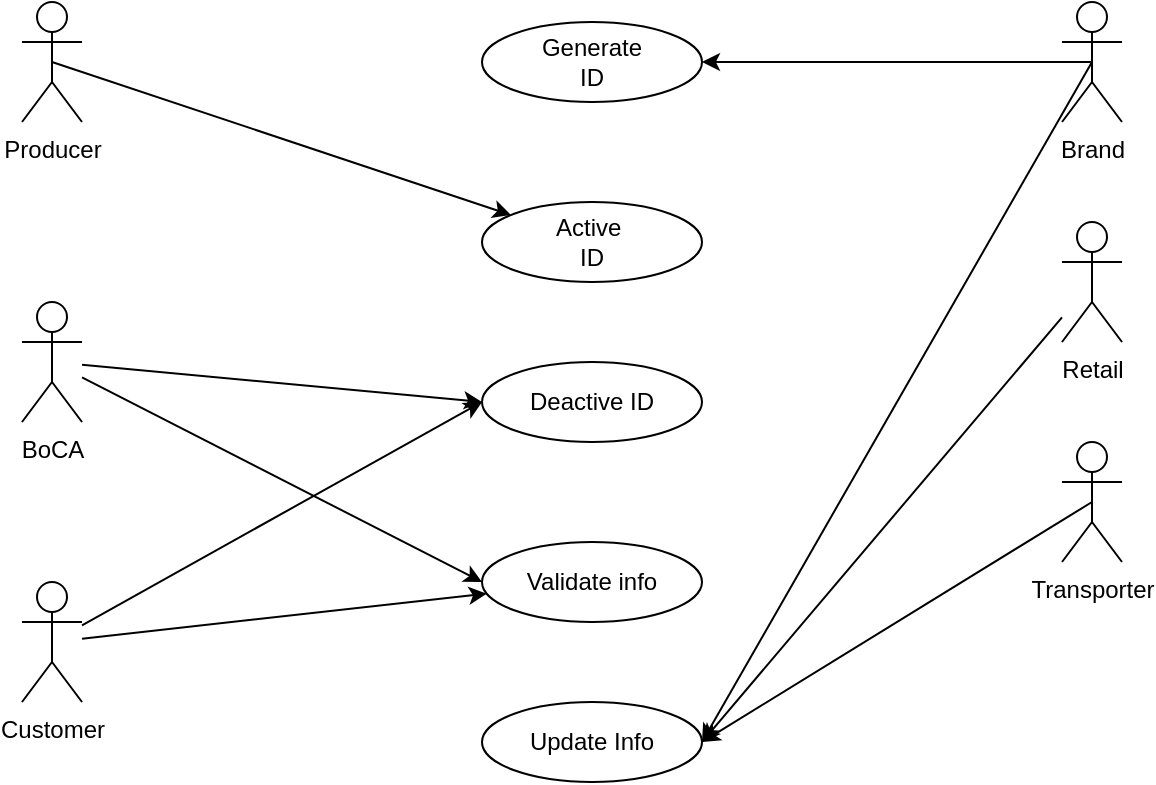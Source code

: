 <mxfile version="12.6.5" type="github" pages="3">
  <diagram id="nksvuGeWxwrTVunCKfY6" name="useCase">
    <mxGraphModel dx="932" dy="487" grid="1" gridSize="10" guides="1" tooltips="1" connect="1" arrows="1" fold="1" page="1" pageScale="1" pageWidth="1169" pageHeight="827" math="0" shadow="0">
      <root>
        <mxCell id="0"/>
        <mxCell id="1" parent="0"/>
        <mxCell id="CqgRX8FtGQiThjEqMBvc-17" style="edgeStyle=none;rounded=0;orthogonalLoop=1;jettySize=auto;html=1;" parent="1" source="vSNpblKckmbxAvy8a_Fv-1" target="CqgRX8FtGQiThjEqMBvc-16" edge="1">
          <mxGeometry relative="1" as="geometry"/>
        </mxCell>
        <mxCell id="CqgRX8FtGQiThjEqMBvc-21" style="edgeStyle=none;rounded=0;orthogonalLoop=1;jettySize=auto;html=1;entryX=0;entryY=0.5;entryDx=0;entryDy=0;" parent="1" source="vSNpblKckmbxAvy8a_Fv-1" target="CqgRX8FtGQiThjEqMBvc-19" edge="1">
          <mxGeometry relative="1" as="geometry"/>
        </mxCell>
        <mxCell id="vSNpblKckmbxAvy8a_Fv-1" value="Customer" style="shape=umlActor;html=1;verticalLabelPosition=bottom;verticalAlign=top;align=center;" parent="1" vertex="1">
          <mxGeometry x="180" y="410" width="30" height="60" as="geometry"/>
        </mxCell>
        <mxCell id="vSNpblKckmbxAvy8a_Fv-3" value="Generate &lt;br&gt;ID" style="ellipse;whiteSpace=wrap;html=1;" parent="1" vertex="1">
          <mxGeometry x="410" y="130" width="110" height="40" as="geometry"/>
        </mxCell>
        <mxCell id="CqgRX8FtGQiThjEqMBvc-22" style="edgeStyle=none;rounded=0;orthogonalLoop=1;jettySize=auto;html=1;entryX=0;entryY=0.5;entryDx=0;entryDy=0;" parent="1" source="uFN37FTo8-szNVi0gwyl-5" target="CqgRX8FtGQiThjEqMBvc-16" edge="1">
          <mxGeometry relative="1" as="geometry"/>
        </mxCell>
        <mxCell id="CqgRX8FtGQiThjEqMBvc-23" style="edgeStyle=none;rounded=0;orthogonalLoop=1;jettySize=auto;html=1;entryX=0;entryY=0.5;entryDx=0;entryDy=0;" parent="1" source="uFN37FTo8-szNVi0gwyl-5" target="CqgRX8FtGQiThjEqMBvc-19" edge="1">
          <mxGeometry relative="1" as="geometry"/>
        </mxCell>
        <mxCell id="uFN37FTo8-szNVi0gwyl-5" value="BoCA&lt;br&gt;" style="shape=umlActor;html=1;verticalLabelPosition=bottom;verticalAlign=top;align=center;" parent="1" vertex="1">
          <mxGeometry x="180" y="270" width="30" height="60" as="geometry"/>
        </mxCell>
        <mxCell id="CqgRX8FtGQiThjEqMBvc-10" style="edgeStyle=orthogonalEdgeStyle;rounded=0;orthogonalLoop=1;jettySize=auto;html=1;exitX=0.5;exitY=0.5;exitDx=0;exitDy=0;exitPerimeter=0;" parent="1" source="uFN37FTo8-szNVi0gwyl-6" target="vSNpblKckmbxAvy8a_Fv-3" edge="1">
          <mxGeometry relative="1" as="geometry"/>
        </mxCell>
        <mxCell id="CqgRX8FtGQiThjEqMBvc-15" style="rounded=0;orthogonalLoop=1;jettySize=auto;html=1;exitX=0.5;exitY=0.5;exitDx=0;exitDy=0;exitPerimeter=0;entryX=1;entryY=0.5;entryDx=0;entryDy=0;" parent="1" source="uFN37FTo8-szNVi0gwyl-6" target="CqgRX8FtGQiThjEqMBvc-13" edge="1">
          <mxGeometry relative="1" as="geometry"/>
        </mxCell>
        <mxCell id="uFN37FTo8-szNVi0gwyl-6" value="Brand" style="shape=umlActor;html=1;verticalLabelPosition=bottom;verticalAlign=top;align=center;" parent="1" vertex="1">
          <mxGeometry x="700" y="120" width="30" height="60" as="geometry"/>
        </mxCell>
        <mxCell id="CqgRX8FtGQiThjEqMBvc-14" style="rounded=0;orthogonalLoop=1;jettySize=auto;html=1;exitX=0.5;exitY=0.5;exitDx=0;exitDy=0;exitPerimeter=0;entryX=1;entryY=0.5;entryDx=0;entryDy=0;" parent="1" source="uFN37FTo8-szNVi0gwyl-7" target="CqgRX8FtGQiThjEqMBvc-13" edge="1">
          <mxGeometry relative="1" as="geometry"/>
        </mxCell>
        <mxCell id="uFN37FTo8-szNVi0gwyl-7" value="Transporter" style="shape=umlActor;html=1;verticalLabelPosition=bottom;verticalAlign=top;align=center;" parent="1" vertex="1">
          <mxGeometry x="700" y="340" width="30" height="60" as="geometry"/>
        </mxCell>
        <mxCell id="CqgRX8FtGQiThjEqMBvc-12" style="rounded=0;orthogonalLoop=1;jettySize=auto;html=1;exitX=0.5;exitY=0.5;exitDx=0;exitDy=0;exitPerimeter=0;" parent="1" source="CqgRX8FtGQiThjEqMBvc-2" target="CqgRX8FtGQiThjEqMBvc-11" edge="1">
          <mxGeometry relative="1" as="geometry"/>
        </mxCell>
        <mxCell id="CqgRX8FtGQiThjEqMBvc-2" value="Producer" style="shape=umlActor;html=1;verticalLabelPosition=bottom;verticalAlign=top;align=center;" parent="1" vertex="1">
          <mxGeometry x="180" y="120" width="30" height="60" as="geometry"/>
        </mxCell>
        <mxCell id="CqgRX8FtGQiThjEqMBvc-11" value="Active&amp;nbsp;&lt;br&gt;ID" style="ellipse;whiteSpace=wrap;html=1;" parent="1" vertex="1">
          <mxGeometry x="410" y="220" width="110" height="40" as="geometry"/>
        </mxCell>
        <mxCell id="CqgRX8FtGQiThjEqMBvc-13" value="Update Info" style="ellipse;whiteSpace=wrap;html=1;" parent="1" vertex="1">
          <mxGeometry x="410" y="470" width="110" height="40" as="geometry"/>
        </mxCell>
        <mxCell id="CqgRX8FtGQiThjEqMBvc-16" value="Validate info" style="ellipse;whiteSpace=wrap;html=1;" parent="1" vertex="1">
          <mxGeometry x="410" y="390" width="110" height="40" as="geometry"/>
        </mxCell>
        <mxCell id="CqgRX8FtGQiThjEqMBvc-19" value="Deactive ID" style="ellipse;whiteSpace=wrap;html=1;" parent="1" vertex="1">
          <mxGeometry x="410" y="300" width="110" height="40" as="geometry"/>
        </mxCell>
        <mxCell id="qUduduxhzJnPnH2KdTUB-3" style="edgeStyle=none;rounded=0;orthogonalLoop=1;jettySize=auto;html=1;entryX=1;entryY=0.5;entryDx=0;entryDy=0;" parent="1" source="qUduduxhzJnPnH2KdTUB-2" target="CqgRX8FtGQiThjEqMBvc-13" edge="1">
          <mxGeometry relative="1" as="geometry"/>
        </mxCell>
        <mxCell id="qUduduxhzJnPnH2KdTUB-2" value="Retail" style="shape=umlActor;html=1;verticalLabelPosition=bottom;verticalAlign=top;align=center;" parent="1" vertex="1">
          <mxGeometry x="700" y="230" width="30" height="60" as="geometry"/>
        </mxCell>
      </root>
    </mxGraphModel>
  </diagram>
  <diagram id="bHbo3EqNhxjC3z59tRR1" name="Flow">
    <mxGraphModel dx="1331" dy="696" grid="1" gridSize="10" guides="1" tooltips="1" connect="1" arrows="1" fold="1" page="1" pageScale="1" pageWidth="1169" pageHeight="827" math="0" shadow="0">
      <root>
        <mxCell id="XoArLasG3t8UCexi_esO-0"/>
        <mxCell id="XoArLasG3t8UCexi_esO-1" parent="XoArLasG3t8UCexi_esO-0"/>
        <mxCell id="F9qyHLBw6WuoYQ3u9pmd-2" style="edgeStyle=none;rounded=0;orthogonalLoop=1;jettySize=auto;html=1;exitX=0.5;exitY=1;exitDx=0;exitDy=0;exitPerimeter=0;" parent="XoArLasG3t8UCexi_esO-1" source="F9qyHLBw6WuoYQ3u9pmd-0" target="F9qyHLBw6WuoYQ3u9pmd-1" edge="1">
          <mxGeometry relative="1" as="geometry"/>
        </mxCell>
        <mxCell id="F9qyHLBw6WuoYQ3u9pmd-0" value="" style="html=1;shape=mxgraph.sysml.actFinal;strokeWidth=2;verticalLabelPosition=bottom;verticalAlignment=top;" parent="XoArLasG3t8UCexi_esO-1" vertex="1">
          <mxGeometry x="215" y="80" width="10" height="10" as="geometry"/>
        </mxCell>
        <mxCell id="F9qyHLBw6WuoYQ3u9pmd-8" style="edgeStyle=none;rounded=0;orthogonalLoop=1;jettySize=auto;html=1;exitX=1;exitY=0.5;exitDx=0;exitDy=0;entryX=0;entryY=0.5;entryDx=0;entryDy=0;" parent="XoArLasG3t8UCexi_esO-1" source="F9qyHLBw6WuoYQ3u9pmd-1" target="F9qyHLBw6WuoYQ3u9pmd-7" edge="1">
          <mxGeometry relative="1" as="geometry"/>
        </mxCell>
        <mxCell id="F9qyHLBw6WuoYQ3u9pmd-1" value="Generate ID" style="shape=rect;html=1;rounded=1;whiteSpace=wrap;align=center;" parent="XoArLasG3t8UCexi_esO-1" vertex="1">
          <mxGeometry x="190" y="120" width="60" height="30" as="geometry"/>
        </mxCell>
        <mxCell id="F9qyHLBw6WuoYQ3u9pmd-5" value="Brand" style="text;html=1;align=center;verticalAlign=middle;resizable=0;points=[];autosize=1;" parent="XoArLasG3t8UCexi_esO-1" vertex="1">
          <mxGeometry x="195" y="10" width="50" height="20" as="geometry"/>
        </mxCell>
        <mxCell id="F9qyHLBw6WuoYQ3u9pmd-6" value="Producer" style="text;html=1;align=center;verticalAlign=middle;resizable=0;points=[];autosize=1;" parent="XoArLasG3t8UCexi_esO-1" vertex="1">
          <mxGeometry x="380" y="10" width="60" height="20" as="geometry"/>
        </mxCell>
        <mxCell id="F9qyHLBw6WuoYQ3u9pmd-16" style="edgeStyle=none;rounded=0;orthogonalLoop=1;jettySize=auto;html=1;exitX=1;exitY=0.5;exitDx=0;exitDy=0;entryX=0;entryY=0.5;entryDx=0;entryDy=0;" parent="XoArLasG3t8UCexi_esO-1" source="F9qyHLBw6WuoYQ3u9pmd-7" target="F9qyHLBw6WuoYQ3u9pmd-15" edge="1">
          <mxGeometry relative="1" as="geometry"/>
        </mxCell>
        <mxCell id="F9qyHLBw6WuoYQ3u9pmd-7" value="Active ID" style="shape=rect;html=1;rounded=1;whiteSpace=wrap;align=center;" parent="XoArLasG3t8UCexi_esO-1" vertex="1">
          <mxGeometry x="380" y="120" width="60" height="30" as="geometry"/>
        </mxCell>
        <mxCell id="F9qyHLBw6WuoYQ3u9pmd-11" value="" style="endArrow=none;html=1;" parent="XoArLasG3t8UCexi_esO-1" edge="1">
          <mxGeometry width="50" height="50" relative="1" as="geometry">
            <mxPoint x="800" y="315.854" as="sourcePoint"/>
            <mxPoint x="800.0" y="10" as="targetPoint"/>
          </mxGeometry>
        </mxCell>
        <mxCell id="F9qyHLBw6WuoYQ3u9pmd-13" value="" style="endArrow=none;html=1;" parent="XoArLasG3t8UCexi_esO-1" edge="1">
          <mxGeometry width="50" height="50" relative="1" as="geometry">
            <mxPoint x="170" y="40" as="sourcePoint"/>
            <mxPoint x="960" y="40" as="targetPoint"/>
          </mxGeometry>
        </mxCell>
        <mxCell id="F9qyHLBw6WuoYQ3u9pmd-14" value="Transporter" style="text;html=1;align=center;verticalAlign=middle;resizable=0;points=[];autosize=1;" parent="XoArLasG3t8UCexi_esO-1" vertex="1">
          <mxGeometry x="520" y="10" width="80" height="20" as="geometry"/>
        </mxCell>
        <mxCell id="KVcyIooqnfLDOHt19eM6-3" style="edgeStyle=none;rounded=0;orthogonalLoop=1;jettySize=auto;html=1;exitX=1;exitY=0.5;exitDx=0;exitDy=0;" parent="XoArLasG3t8UCexi_esO-1" source="F9qyHLBw6WuoYQ3u9pmd-15" target="KVcyIooqnfLDOHt19eM6-2" edge="1">
          <mxGeometry relative="1" as="geometry"/>
        </mxCell>
        <mxCell id="F9qyHLBw6WuoYQ3u9pmd-15" value="Update Info" style="shape=rect;html=1;rounded=1;whiteSpace=wrap;align=center;" parent="XoArLasG3t8UCexi_esO-1" vertex="1">
          <mxGeometry x="530" y="120" width="60" height="30" as="geometry"/>
        </mxCell>
        <mxCell id="KVcyIooqnfLDOHt19eM6-0" value="Retail" style="text;html=1;align=center;verticalAlign=middle;resizable=0;points=[];autosize=1;" parent="XoArLasG3t8UCexi_esO-1" vertex="1">
          <mxGeometry x="690" y="10" width="50" height="20" as="geometry"/>
        </mxCell>
        <mxCell id="KVcyIooqnfLDOHt19eM6-8" style="edgeStyle=none;rounded=0;orthogonalLoop=1;jettySize=auto;html=1;entryX=0;entryY=0.5;entryDx=0;entryDy=0;" parent="XoArLasG3t8UCexi_esO-1" target="KVcyIooqnfLDOHt19eM6-6" edge="1">
          <mxGeometry relative="1" as="geometry">
            <mxPoint x="750" y="135" as="sourcePoint"/>
          </mxGeometry>
        </mxCell>
        <mxCell id="KVcyIooqnfLDOHt19eM6-2" value="Update Info" style="shape=rect;html=1;rounded=1;whiteSpace=wrap;align=center;" parent="XoArLasG3t8UCexi_esO-1" vertex="1">
          <mxGeometry x="685" y="120" width="60" height="30" as="geometry"/>
        </mxCell>
        <mxCell id="KVcyIooqnfLDOHt19eM6-4" value="Customer" style="text;html=1;align=center;verticalAlign=middle;resizable=0;points=[];autosize=1;" parent="XoArLasG3t8UCexi_esO-1" vertex="1">
          <mxGeometry x="845" y="10" width="70" height="20" as="geometry"/>
        </mxCell>
        <mxCell id="KVcyIooqnfLDOHt19eM6-13" style="edgeStyle=none;rounded=0;orthogonalLoop=1;jettySize=auto;html=1;exitX=0.5;exitY=1;exitDx=0;exitDy=0;entryX=0.5;entryY=0;entryDx=0;entryDy=0;" parent="XoArLasG3t8UCexi_esO-1" source="KVcyIooqnfLDOHt19eM6-6" edge="1">
          <mxGeometry relative="1" as="geometry">
            <mxPoint x="880" y="190" as="targetPoint"/>
          </mxGeometry>
        </mxCell>
        <mxCell id="KVcyIooqnfLDOHt19eM6-6" value="Validate Info" style="shape=rect;html=1;rounded=1;whiteSpace=wrap;align=center;" parent="XoArLasG3t8UCexi_esO-1" vertex="1">
          <mxGeometry x="850" y="120" width="60" height="30" as="geometry"/>
        </mxCell>
        <mxCell id="KVcyIooqnfLDOHt19eM6-18" style="edgeStyle=none;rounded=0;orthogonalLoop=1;jettySize=auto;html=1;exitX=0.5;exitY=1;exitDx=0;exitDy=0;entryX=0.5;entryY=0;entryDx=0;entryDy=0;" parent="XoArLasG3t8UCexi_esO-1" source="KVcyIooqnfLDOHt19eM6-14" target="KVcyIooqnfLDOHt19eM6-15" edge="1">
          <mxGeometry relative="1" as="geometry"/>
        </mxCell>
        <mxCell id="KVcyIooqnfLDOHt19eM6-14" value="Buy" style="shape=rect;html=1;rounded=1;whiteSpace=wrap;align=center;" parent="XoArLasG3t8UCexi_esO-1" vertex="1">
          <mxGeometry x="850" y="180" width="60" height="30" as="geometry"/>
        </mxCell>
        <mxCell id="KVcyIooqnfLDOHt19eM6-15" value="Deactive ID" style="shape=rect;html=1;rounded=1;whiteSpace=wrap;align=center;" parent="XoArLasG3t8UCexi_esO-1" vertex="1">
          <mxGeometry x="850" y="240" width="60" height="30" as="geometry"/>
        </mxCell>
        <mxCell id="KVcyIooqnfLDOHt19eM6-20" value="" style="endArrow=none;html=1;" parent="XoArLasG3t8UCexi_esO-1" edge="1">
          <mxGeometry width="50" height="50" relative="1" as="geometry">
            <mxPoint x="640" y="315.854" as="sourcePoint"/>
            <mxPoint x="640" y="10.0" as="targetPoint"/>
          </mxGeometry>
        </mxCell>
        <mxCell id="KVcyIooqnfLDOHt19eM6-22" value="" style="endArrow=none;html=1;" parent="XoArLasG3t8UCexi_esO-1" edge="1">
          <mxGeometry width="50" height="50" relative="1" as="geometry">
            <mxPoint x="480" y="315.854" as="sourcePoint"/>
            <mxPoint x="480" y="10.0" as="targetPoint"/>
          </mxGeometry>
        </mxCell>
        <mxCell id="KVcyIooqnfLDOHt19eM6-23" value="" style="endArrow=none;html=1;" parent="XoArLasG3t8UCexi_esO-1" edge="1">
          <mxGeometry width="50" height="50" relative="1" as="geometry">
            <mxPoint x="310" y="315.854" as="sourcePoint"/>
            <mxPoint x="310" y="10.0" as="targetPoint"/>
          </mxGeometry>
        </mxCell>
      </root>
    </mxGraphModel>
  </diagram>
  <diagram id="V9nVQxa28z32MNqiunTw" name="Data flow">
        <mxGraphModel dx="3033" dy="974" grid="1" gridSize="10" guides="1" tooltips="1" connect="1" arrows="1" fold="1" page="1" pageScale="1" pageWidth="1169" pageHeight="827" math="0" shadow="0">
            <root>
                <mxCell id="vF4jnY9H0wYPeIXsgqIk-0"/>
                <mxCell id="vF4jnY9H0wYPeIXsgqIk-1" parent="vF4jnY9H0wYPeIXsgqIk-0"/>
                <mxCell id="7I3kt75cxMb0EZfk8cyF-0" value="" style="shape=partialRectangle;right=0;left=0;strokeColor=#dddddd;fillColor=#ffffff;whiteSpace=wrap;" vertex="1" parent="vF4jnY9H0wYPeIXsgqIk-1">
                    <mxGeometry x="-240" y="40" width="380" height="140" as="geometry"/>
                  </mxCell>
                <mxCell id="7I3kt75cxMb0EZfk8cyF-1" value="" style="html=1;shadow=0;dashed=0;shape=mxgraph.bootstrap.horLines;strokeColor=inherit;fillColor=#000000;fillOpacity=3;resizeWidth=1;" vertex="1" parent="7I3kt75cxMb0EZfk8cyF-0">
                    <mxGeometry width="380.0" height="40" relative="1" as="geometry"/>
                  </mxCell>
                <mxCell id="7I3kt75cxMb0EZfk8cyF-2" value="Key" style="html=1;shadow=0;dashed=0;shape=mxgraph.bootstrap.rect;strokeColor=none;fillColor=none;fontSize=14;fontStyle=1;align=left;whiteSpace=wrap;resizeHeight=1;" vertex="1" parent="7I3kt75cxMb0EZfk8cyF-1">
                    <mxGeometry width="150" height="40" relative="1" as="geometry">
                        <mxPoint x="10" as="offset"/>
                      </mxGeometry>
                  </mxCell>
                <mxCell id="7I3kt75cxMb0EZfk8cyF-3" value="Value" style="html=1;shadow=0;dashed=0;shape=mxgraph.bootstrap.rect;strokeColor=none;fillColor=none;fontSize=14;fontStyle=1;align=left;whiteSpace=wrap;resizeHeight=1;" vertex="1" parent="7I3kt75cxMb0EZfk8cyF-1">
                    <mxGeometry width="150" height="40" relative="1" as="geometry">
                        <mxPoint x="200" as="offset"/>
                      </mxGeometry>
                  </mxCell>
                <mxCell id="7I3kt75cxMb0EZfk8cyF-4" value="" style="strokeColor=inherit;fillColor=inherit;gradientColor=inherit;html=1;shadow=0;dashed=0;shape=mxgraph.bootstrap.horLines;resizeWidth=1;" vertex="1" parent="7I3kt75cxMb0EZfk8cyF-0">
                    <mxGeometry width="380.0" height="50" relative="1" as="geometry">
                        <mxPoint y="40" as="offset"/>
                      </mxGeometry>
                  </mxCell>
                <mxCell id="7I3kt75cxMb0EZfk8cyF-5" value="ID" style="html=1;shadow=0;dashed=0;shape=mxgraph.bootstrap.rect;strokeColor=none;fillColor=none;fontSize=14;align=left;whiteSpace=wrap;resizeHeight=1;" vertex="1" parent="7I3kt75cxMb0EZfk8cyF-4">
                    <mxGeometry width="150" height="50" relative="1" as="geometry">
                        <mxPoint x="10" as="offset"/>
                      </mxGeometry>
                  </mxCell>
                <mxCell id="7I3kt75cxMb0EZfk8cyF-6" value="83af5bf8-16a9-4630-b217-de11ec2a3523" style="html=1;shadow=0;dashed=0;shape=mxgraph.bootstrap.rect;strokeColor=none;fillColor=none;fontSize=14;align=left;whiteSpace=wrap;resizeHeight=1;" vertex="1" parent="7I3kt75cxMb0EZfk8cyF-4">
                    <mxGeometry width="150" height="50" relative="1" as="geometry">
                        <mxPoint x="230" as="offset"/>
                      </mxGeometry>
                  </mxCell>
                <mxCell id="7I3kt75cxMb0EZfk8cyF-7" value="" style="strokeColor=inherit;fillColor=inherit;gradientColor=inherit;html=1;shadow=0;dashed=0;shape=mxgraph.bootstrap.horLines;resizeWidth=1;" vertex="1" parent="7I3kt75cxMb0EZfk8cyF-0">
                    <mxGeometry width="380.0" height="50" relative="1" as="geometry">
                        <mxPoint y="90" as="offset"/>
                      </mxGeometry>
                  </mxCell>
                <mxCell id="7I3kt75cxMb0EZfk8cyF-8" value="status" style="html=1;shadow=0;dashed=0;shape=mxgraph.bootstrap.rect;strokeColor=none;fillColor=none;fontSize=14;align=left;whiteSpace=wrap;resizeHeight=1;" vertex="1" parent="7I3kt75cxMb0EZfk8cyF-7">
                    <mxGeometry width="150" height="50" relative="1" as="geometry">
                        <mxPoint x="10" as="offset"/>
                      </mxGeometry>
                  </mxCell>
                <mxCell id="7I3kt75cxMb0EZfk8cyF-9" value="disable" style="html=1;shadow=0;dashed=0;shape=mxgraph.bootstrap.rect;strokeColor=none;fillColor=none;fontSize=14;align=left;whiteSpace=wrap;resizeHeight=1;" vertex="1" parent="7I3kt75cxMb0EZfk8cyF-7">
                    <mxGeometry width="150" height="50" relative="1" as="geometry">
                        <mxPoint x="230" as="offset"/>
                      </mxGeometry>
                  </mxCell>
                <mxCell id="2gKd5AyLNZ4BPTR488uZ-0" style="edgeStyle=none;rounded=0;orthogonalLoop=1;jettySize=auto;html=1;exitX=0.5;exitY=1;exitDx=0;exitDy=0;exitPerimeter=0;" edge="1" parent="vF4jnY9H0wYPeIXsgqIk-1" source="2gKd5AyLNZ4BPTR488uZ-1" target="2gKd5AyLNZ4BPTR488uZ-3">
                    <mxGeometry relative="1" as="geometry"/>
                  </mxCell>
                <mxCell id="2gKd5AyLNZ4BPTR488uZ-1" value="" style="html=1;shape=mxgraph.sysml.actFinal;strokeWidth=2;verticalLabelPosition=bottom;verticalAlignment=top;" vertex="1" parent="vF4jnY9H0wYPeIXsgqIk-1">
                    <mxGeometry x="215" y="80" width="10" height="10" as="geometry"/>
                  </mxCell>
                <mxCell id="2gKd5AyLNZ4BPTR488uZ-2" style="edgeStyle=none;rounded=0;orthogonalLoop=1;jettySize=auto;html=1;exitX=0.5;exitY=1;exitDx=0;exitDy=0;entryX=0.5;entryY=0;entryDx=0;entryDy=0;" edge="1" parent="vF4jnY9H0wYPeIXsgqIk-1" source="2gKd5AyLNZ4BPTR488uZ-3" target="2gKd5AyLNZ4BPTR488uZ-7">
                    <mxGeometry relative="1" as="geometry"/>
                  </mxCell>
                <mxCell id="2gKd5AyLNZ4BPTR488uZ-3" value="Generate ID" style="shape=rect;html=1;rounded=1;whiteSpace=wrap;align=center;" vertex="1" parent="vF4jnY9H0wYPeIXsgqIk-1">
                    <mxGeometry x="190" y="120" width="60" height="30" as="geometry"/>
                  </mxCell>
                <mxCell id="2gKd5AyLNZ4BPTR488uZ-6" style="edgeStyle=none;rounded=0;orthogonalLoop=1;jettySize=auto;html=1;exitX=0.5;exitY=1;exitDx=0;exitDy=0;entryX=0.5;entryY=0;entryDx=0;entryDy=0;" edge="1" parent="vF4jnY9H0wYPeIXsgqIk-1" source="2gKd5AyLNZ4BPTR488uZ-7" target="2gKd5AyLNZ4BPTR488uZ-12">
                    <mxGeometry relative="1" as="geometry"/>
                  </mxCell>
                <mxCell id="2gKd5AyLNZ4BPTR488uZ-7" value="Active ID" style="shape=rect;html=1;rounded=1;whiteSpace=wrap;align=center;" vertex="1" parent="vF4jnY9H0wYPeIXsgqIk-1">
                    <mxGeometry x="190" y="370" width="60" height="30" as="geometry"/>
                  </mxCell>
                <mxCell id="2gKd5AyLNZ4BPTR488uZ-145" style="edgeStyle=none;rounded=0;orthogonalLoop=1;jettySize=auto;html=1;" edge="1" parent="vF4jnY9H0wYPeIXsgqIk-1" source="2gKd5AyLNZ4BPTR488uZ-12" target="2gKd5AyLNZ4BPTR488uZ-20">
                    <mxGeometry relative="1" as="geometry"/>
                  </mxCell>
                <mxCell id="2gKd5AyLNZ4BPTR488uZ-12" value="Update Info" style="shape=rect;html=1;rounded=1;whiteSpace=wrap;align=center;" vertex="1" parent="vF4jnY9H0wYPeIXsgqIk-1">
                    <mxGeometry x="190" y="840" width="60" height="30" as="geometry"/>
                  </mxCell>
                <mxCell id="2gKd5AyLNZ4BPTR488uZ-20" value="Buy" style="shape=rect;html=1;rounded=1;whiteSpace=wrap;align=center;" vertex="1" parent="vF4jnY9H0wYPeIXsgqIk-1">
                    <mxGeometry x="190" y="1370" width="60" height="30" as="geometry"/>
                  </mxCell>
                <mxCell id="2gKd5AyLNZ4BPTR488uZ-26" value="" style="shape=partialRectangle;right=0;left=0;strokeColor=#dddddd;fillColor=#ffffff;whiteSpace=wrap;" vertex="1" parent="vF4jnY9H0wYPeIXsgqIk-1">
                    <mxGeometry x="-240" y="230" width="380" height="340" as="geometry"/>
                  </mxCell>
                <mxCell id="2gKd5AyLNZ4BPTR488uZ-27" value="" style="html=1;shadow=0;dashed=0;shape=mxgraph.bootstrap.horLines;strokeColor=inherit;fillColor=#000000;fillOpacity=3;resizeWidth=1;" vertex="1" parent="2gKd5AyLNZ4BPTR488uZ-26">
                    <mxGeometry width="380.0" height="40" relative="1" as="geometry"/>
                  </mxCell>
                <mxCell id="2gKd5AyLNZ4BPTR488uZ-28" value="Key" style="html=1;shadow=0;dashed=0;shape=mxgraph.bootstrap.rect;strokeColor=none;fillColor=none;fontSize=14;fontStyle=1;align=left;whiteSpace=wrap;resizeHeight=1;" vertex="1" parent="2gKd5AyLNZ4BPTR488uZ-27">
                    <mxGeometry width="150" height="40" relative="1" as="geometry">
                        <mxPoint x="10" as="offset"/>
                      </mxGeometry>
                  </mxCell>
                <mxCell id="2gKd5AyLNZ4BPTR488uZ-29" value="Value" style="html=1;shadow=0;dashed=0;shape=mxgraph.bootstrap.rect;strokeColor=none;fillColor=none;fontSize=14;fontStyle=1;align=left;whiteSpace=wrap;resizeHeight=1;" vertex="1" parent="2gKd5AyLNZ4BPTR488uZ-27">
                    <mxGeometry width="150" height="40" relative="1" as="geometry">
                        <mxPoint x="200" as="offset"/>
                      </mxGeometry>
                  </mxCell>
                <mxCell id="2gKd5AyLNZ4BPTR488uZ-30" value="" style="strokeColor=inherit;fillColor=inherit;gradientColor=inherit;html=1;shadow=0;dashed=0;shape=mxgraph.bootstrap.horLines;resizeWidth=1;" vertex="1" parent="2gKd5AyLNZ4BPTR488uZ-26">
                    <mxGeometry width="380.0" height="50" relative="1" as="geometry">
                        <mxPoint y="40" as="offset"/>
                      </mxGeometry>
                  </mxCell>
                <mxCell id="2gKd5AyLNZ4BPTR488uZ-31" value="ID" style="html=1;shadow=0;dashed=0;shape=mxgraph.bootstrap.rect;strokeColor=none;fillColor=none;fontSize=14;align=left;whiteSpace=wrap;resizeHeight=1;" vertex="1" parent="2gKd5AyLNZ4BPTR488uZ-30">
                    <mxGeometry width="150" height="50" relative="1" as="geometry">
                        <mxPoint x="10" as="offset"/>
                      </mxGeometry>
                  </mxCell>
                <mxCell id="2gKd5AyLNZ4BPTR488uZ-32" value="83af5bf8-16a9-4630-b217-de11ec2a3523" style="html=1;shadow=0;dashed=0;shape=mxgraph.bootstrap.rect;strokeColor=none;fillColor=none;fontSize=14;align=left;whiteSpace=wrap;resizeHeight=1;" vertex="1" parent="2gKd5AyLNZ4BPTR488uZ-30">
                    <mxGeometry width="150" height="50" relative="1" as="geometry">
                        <mxPoint x="230" as="offset"/>
                      </mxGeometry>
                  </mxCell>
                <mxCell id="2gKd5AyLNZ4BPTR488uZ-33" value="" style="strokeColor=inherit;fillColor=inherit;gradientColor=inherit;html=1;shadow=0;dashed=0;shape=mxgraph.bootstrap.horLines;resizeWidth=1;" vertex="1" parent="2gKd5AyLNZ4BPTR488uZ-26">
                    <mxGeometry width="380.0" height="50" relative="1" as="geometry">
                        <mxPoint y="90" as="offset"/>
                      </mxGeometry>
                  </mxCell>
                <mxCell id="2gKd5AyLNZ4BPTR488uZ-34" value="status" style="html=1;shadow=0;dashed=0;shape=mxgraph.bootstrap.rect;strokeColor=none;fillColor=none;fontSize=14;align=left;whiteSpace=wrap;resizeHeight=1;" vertex="1" parent="2gKd5AyLNZ4BPTR488uZ-33">
                    <mxGeometry width="150" height="50" relative="1" as="geometry">
                        <mxPoint x="10" as="offset"/>
                      </mxGeometry>
                  </mxCell>
                <mxCell id="2gKd5AyLNZ4BPTR488uZ-35" value="active" style="html=1;shadow=0;dashed=0;shape=mxgraph.bootstrap.rect;strokeColor=none;fillColor=none;fontSize=14;align=left;whiteSpace=wrap;resizeHeight=1;" vertex="1" parent="2gKd5AyLNZ4BPTR488uZ-33">
                    <mxGeometry width="150" height="50" relative="1" as="geometry">
                        <mxPoint x="230" as="offset"/>
                      </mxGeometry>
                  </mxCell>
                <mxCell id="2gKd5AyLNZ4BPTR488uZ-36" value="" style="strokeColor=inherit;fillColor=inherit;gradientColor=inherit;html=1;shadow=0;dashed=0;shape=mxgraph.bootstrap.horLines;resizeWidth=1;" vertex="1" parent="vF4jnY9H0wYPeIXsgqIk-1">
                    <mxGeometry x="-240" y="370" width="380.0" height="50" as="geometry">
                        <mxPoint y="90" as="offset"/>
                      </mxGeometry>
                  </mxCell>
                <mxCell id="2gKd5AyLNZ4BPTR488uZ-37" value="productName" style="html=1;shadow=0;dashed=0;shape=mxgraph.bootstrap.rect;strokeColor=none;fillColor=none;fontSize=14;align=left;whiteSpace=wrap;resizeHeight=1;" vertex="1" parent="2gKd5AyLNZ4BPTR488uZ-36">
                    <mxGeometry width="150" height="50" relative="1" as="geometry">
                        <mxPoint x="10" as="offset"/>
                      </mxGeometry>
                  </mxCell>
                <mxCell id="2gKd5AyLNZ4BPTR488uZ-38" value="Cà phê trung nguyên" style="html=1;shadow=0;dashed=0;shape=mxgraph.bootstrap.rect;strokeColor=none;fillColor=none;fontSize=14;align=left;whiteSpace=wrap;resizeHeight=1;" vertex="1" parent="2gKd5AyLNZ4BPTR488uZ-36">
                    <mxGeometry width="150" height="50" relative="1" as="geometry">
                        <mxPoint x="230" as="offset"/>
                      </mxGeometry>
                  </mxCell>
                <mxCell id="2gKd5AyLNZ4BPTR488uZ-39" value="" style="strokeColor=inherit;fillColor=inherit;gradientColor=inherit;html=1;shadow=0;dashed=0;shape=mxgraph.bootstrap.horLines;resizeWidth=1;" vertex="1" parent="vF4jnY9H0wYPeIXsgqIk-1">
                    <mxGeometry x="-240" y="420" width="380.0" height="50" as="geometry">
                        <mxPoint y="90" as="offset"/>
                      </mxGeometry>
                  </mxCell>
                <mxCell id="2gKd5AyLNZ4BPTR488uZ-40" value="time" style="html=1;shadow=0;dashed=0;shape=mxgraph.bootstrap.rect;strokeColor=none;fillColor=none;fontSize=14;align=left;whiteSpace=wrap;resizeHeight=1;" vertex="1" parent="2gKd5AyLNZ4BPTR488uZ-39">
                    <mxGeometry width="150" height="50" relative="1" as="geometry">
                        <mxPoint x="10" as="offset"/>
                      </mxGeometry>
                  </mxCell>
                <mxCell id="2gKd5AyLNZ4BPTR488uZ-41" value="&lt;span style=&quot;font-size: 12px ; white-space: nowrap&quot;&gt;Thứ Tư, 5 Tháng Hai, 2020&lt;/span&gt;" style="html=1;shadow=0;dashed=0;shape=mxgraph.bootstrap.rect;strokeColor=none;fillColor=none;fontSize=14;align=left;whiteSpace=wrap;resizeHeight=1;" vertex="1" parent="2gKd5AyLNZ4BPTR488uZ-39">
                    <mxGeometry width="150" height="50" relative="1" as="geometry">
                        <mxPoint x="230" as="offset"/>
                      </mxGeometry>
                  </mxCell>
                <mxCell id="2gKd5AyLNZ4BPTR488uZ-43" value="" style="strokeColor=inherit;fillColor=inherit;gradientColor=inherit;html=1;shadow=0;dashed=0;shape=mxgraph.bootstrap.horLines;resizeWidth=1;" vertex="1" parent="vF4jnY9H0wYPeIXsgqIk-1">
                    <mxGeometry x="-240" y="470" width="380.0" height="50" as="geometry">
                        <mxPoint y="90" as="offset"/>
                      </mxGeometry>
                  </mxCell>
                <mxCell id="2gKd5AyLNZ4BPTR488uZ-44" value="expired" style="html=1;shadow=0;dashed=0;shape=mxgraph.bootstrap.rect;strokeColor=none;fillColor=none;fontSize=14;align=left;whiteSpace=wrap;resizeHeight=1;" vertex="1" parent="2gKd5AyLNZ4BPTR488uZ-43">
                    <mxGeometry width="150" height="50" relative="1" as="geometry">
                        <mxPoint x="10" as="offset"/>
                      </mxGeometry>
                  </mxCell>
                <mxCell id="2gKd5AyLNZ4BPTR488uZ-45" value="&lt;span style=&quot;font-size: 12px ; white-space: nowrap&quot;&gt;Thứ Tư, 5 Tháng Hai, 2021&lt;/span&gt;" style="html=1;shadow=0;dashed=0;shape=mxgraph.bootstrap.rect;strokeColor=none;fillColor=none;fontSize=14;align=left;whiteSpace=wrap;resizeHeight=1;" vertex="1" parent="2gKd5AyLNZ4BPTR488uZ-43">
                    <mxGeometry width="150" height="50" relative="1" as="geometry">
                        <mxPoint x="230" as="offset"/>
                      </mxGeometry>
                  </mxCell>
                <mxCell id="2gKd5AyLNZ4BPTR488uZ-46" value="" style="strokeColor=inherit;fillColor=inherit;gradientColor=inherit;html=1;shadow=0;dashed=0;shape=mxgraph.bootstrap.horLines;resizeWidth=1;" vertex="1" parent="vF4jnY9H0wYPeIXsgqIk-1">
                    <mxGeometry x="-240" y="520" width="380.0" height="50" as="geometry">
                        <mxPoint y="90" as="offset"/>
                      </mxGeometry>
                  </mxCell>
                <mxCell id="2gKd5AyLNZ4BPTR488uZ-47" value="locationProducer" style="html=1;shadow=0;dashed=0;shape=mxgraph.bootstrap.rect;strokeColor=none;fillColor=none;fontSize=14;align=left;whiteSpace=wrap;resizeHeight=1;" vertex="1" parent="2gKd5AyLNZ4BPTR488uZ-46">
                    <mxGeometry width="150" height="50" relative="1" as="geometry">
                        <mxPoint x="10" as="offset"/>
                      </mxGeometry>
                  </mxCell>
                <mxCell id="2gKd5AyLNZ4BPTR488uZ-48" value="&lt;span style=&quot;font-family: &amp;#34;times new roman&amp;#34; ; font-size: 13px ; background-color: rgb(255 , 255 , 255)&quot;&gt;82- 84, Bui Thi Xuan st., Ben Thanh Ward, District 1, HCMCity&lt;/span&gt;" style="html=1;shadow=0;dashed=0;shape=mxgraph.bootstrap.rect;strokeColor=none;fillColor=none;fontSize=14;align=left;whiteSpace=wrap;resizeHeight=1;" vertex="1" parent="2gKd5AyLNZ4BPTR488uZ-46">
                    <mxGeometry width="150" height="50" relative="1" as="geometry">
                        <mxPoint x="230" as="offset"/>
                      </mxGeometry>
                  </mxCell>
                <mxCell id="2gKd5AyLNZ4BPTR488uZ-72" value="" style="shape=partialRectangle;right=0;left=0;strokeColor=#dddddd;fillColor=#ffffff;whiteSpace=wrap;" vertex="1" parent="vF4jnY9H0wYPeIXsgqIk-1">
                    <mxGeometry x="-230" y="630" width="380" height="340" as="geometry"/>
                  </mxCell>
                <mxCell id="2gKd5AyLNZ4BPTR488uZ-73" value="" style="html=1;shadow=0;dashed=0;shape=mxgraph.bootstrap.horLines;strokeColor=inherit;fillColor=#000000;fillOpacity=3;resizeWidth=1;" vertex="1" parent="2gKd5AyLNZ4BPTR488uZ-72">
                    <mxGeometry width="380.0" height="40" relative="1" as="geometry"/>
                  </mxCell>
                <mxCell id="2gKd5AyLNZ4BPTR488uZ-74" value="Key" style="html=1;shadow=0;dashed=0;shape=mxgraph.bootstrap.rect;strokeColor=none;fillColor=none;fontSize=14;fontStyle=1;align=left;whiteSpace=wrap;resizeHeight=1;" vertex="1" parent="2gKd5AyLNZ4BPTR488uZ-73">
                    <mxGeometry width="150" height="40" relative="1" as="geometry">
                        <mxPoint x="10" as="offset"/>
                      </mxGeometry>
                  </mxCell>
                <mxCell id="2gKd5AyLNZ4BPTR488uZ-75" value="Value" style="html=1;shadow=0;dashed=0;shape=mxgraph.bootstrap.rect;strokeColor=none;fillColor=none;fontSize=14;fontStyle=1;align=left;whiteSpace=wrap;resizeHeight=1;" vertex="1" parent="2gKd5AyLNZ4BPTR488uZ-73">
                    <mxGeometry width="150" height="40" relative="1" as="geometry">
                        <mxPoint x="200" as="offset"/>
                      </mxGeometry>
                  </mxCell>
                <mxCell id="2gKd5AyLNZ4BPTR488uZ-76" value="" style="strokeColor=inherit;fillColor=inherit;gradientColor=inherit;html=1;shadow=0;dashed=0;shape=mxgraph.bootstrap.horLines;resizeWidth=1;" vertex="1" parent="2gKd5AyLNZ4BPTR488uZ-72">
                    <mxGeometry width="380.0" height="50" relative="1" as="geometry">
                        <mxPoint y="40" as="offset"/>
                      </mxGeometry>
                  </mxCell>
                <mxCell id="2gKd5AyLNZ4BPTR488uZ-77" value="ID" style="html=1;shadow=0;dashed=0;shape=mxgraph.bootstrap.rect;strokeColor=none;fillColor=none;fontSize=14;align=left;whiteSpace=wrap;resizeHeight=1;" vertex="1" parent="2gKd5AyLNZ4BPTR488uZ-76">
                    <mxGeometry width="150" height="50" relative="1" as="geometry">
                        <mxPoint x="10" as="offset"/>
                      </mxGeometry>
                  </mxCell>
                <mxCell id="2gKd5AyLNZ4BPTR488uZ-78" value="83af5bf8-16a9-4630-b217-de11ec2a3523" style="html=1;shadow=0;dashed=0;shape=mxgraph.bootstrap.rect;strokeColor=none;fillColor=none;fontSize=14;align=left;whiteSpace=wrap;resizeHeight=1;" vertex="1" parent="2gKd5AyLNZ4BPTR488uZ-76">
                    <mxGeometry width="150" height="50" relative="1" as="geometry">
                        <mxPoint x="230" as="offset"/>
                      </mxGeometry>
                  </mxCell>
                <mxCell id="2gKd5AyLNZ4BPTR488uZ-79" value="" style="strokeColor=inherit;fillColor=inherit;gradientColor=inherit;html=1;shadow=0;dashed=0;shape=mxgraph.bootstrap.horLines;resizeWidth=1;" vertex="1" parent="2gKd5AyLNZ4BPTR488uZ-72">
                    <mxGeometry width="380.0" height="50" relative="1" as="geometry">
                        <mxPoint y="90" as="offset"/>
                      </mxGeometry>
                  </mxCell>
                <mxCell id="2gKd5AyLNZ4BPTR488uZ-80" value="status" style="html=1;shadow=0;dashed=0;shape=mxgraph.bootstrap.rect;strokeColor=none;fillColor=none;fontSize=14;align=left;whiteSpace=wrap;resizeHeight=1;" vertex="1" parent="2gKd5AyLNZ4BPTR488uZ-79">
                    <mxGeometry width="150" height="50" relative="1" as="geometry">
                        <mxPoint x="10" as="offset"/>
                      </mxGeometry>
                  </mxCell>
                <mxCell id="2gKd5AyLNZ4BPTR488uZ-81" value="active" style="html=1;shadow=0;dashed=0;shape=mxgraph.bootstrap.rect;strokeColor=none;fillColor=none;fontSize=14;align=left;whiteSpace=wrap;resizeHeight=1;" vertex="1" parent="2gKd5AyLNZ4BPTR488uZ-79">
                    <mxGeometry width="150" height="50" relative="1" as="geometry">
                        <mxPoint x="230" as="offset"/>
                      </mxGeometry>
                  </mxCell>
                <mxCell id="2gKd5AyLNZ4BPTR488uZ-82" value="" style="strokeColor=inherit;fillColor=inherit;gradientColor=inherit;html=1;shadow=0;dashed=0;shape=mxgraph.bootstrap.horLines;resizeWidth=1;" vertex="1" parent="vF4jnY9H0wYPeIXsgqIk-1">
                    <mxGeometry x="-230" y="770" width="380.0" height="50" as="geometry">
                        <mxPoint y="90" as="offset"/>
                      </mxGeometry>
                  </mxCell>
                <mxCell id="2gKd5AyLNZ4BPTR488uZ-83" value="productName" style="html=1;shadow=0;dashed=0;shape=mxgraph.bootstrap.rect;strokeColor=none;fillColor=none;fontSize=14;align=left;whiteSpace=wrap;resizeHeight=1;" vertex="1" parent="2gKd5AyLNZ4BPTR488uZ-82">
                    <mxGeometry width="150" height="50" relative="1" as="geometry">
                        <mxPoint x="10" as="offset"/>
                      </mxGeometry>
                  </mxCell>
                <mxCell id="2gKd5AyLNZ4BPTR488uZ-84" value="Cà phê trung nguyên" style="html=1;shadow=0;dashed=0;shape=mxgraph.bootstrap.rect;strokeColor=none;fillColor=none;fontSize=14;align=left;whiteSpace=wrap;resizeHeight=1;" vertex="1" parent="2gKd5AyLNZ4BPTR488uZ-82">
                    <mxGeometry width="150" height="50" relative="1" as="geometry">
                        <mxPoint x="230" as="offset"/>
                      </mxGeometry>
                  </mxCell>
                <mxCell id="2gKd5AyLNZ4BPTR488uZ-85" value="" style="strokeColor=inherit;fillColor=inherit;gradientColor=inherit;html=1;shadow=0;dashed=0;shape=mxgraph.bootstrap.horLines;resizeWidth=1;" vertex="1" parent="vF4jnY9H0wYPeIXsgqIk-1">
                    <mxGeometry x="-230" y="820" width="380.0" height="50" as="geometry">
                        <mxPoint y="90" as="offset"/>
                      </mxGeometry>
                  </mxCell>
                <mxCell id="2gKd5AyLNZ4BPTR488uZ-86" value="createdTime" style="html=1;shadow=0;dashed=0;shape=mxgraph.bootstrap.rect;strokeColor=none;fillColor=none;fontSize=14;align=left;whiteSpace=wrap;resizeHeight=1;" vertex="1" parent="2gKd5AyLNZ4BPTR488uZ-85">
                    <mxGeometry width="150" height="50" relative="1" as="geometry">
                        <mxPoint x="10" as="offset"/>
                      </mxGeometry>
                  </mxCell>
                <mxCell id="2gKd5AyLNZ4BPTR488uZ-87" value="&lt;span style=&quot;font-size: 12px ; white-space: nowrap&quot;&gt;Thứ Tư, 5 Tháng Hai, 2020&lt;/span&gt;" style="html=1;shadow=0;dashed=0;shape=mxgraph.bootstrap.rect;strokeColor=none;fillColor=none;fontSize=14;align=left;whiteSpace=wrap;resizeHeight=1;" vertex="1" parent="2gKd5AyLNZ4BPTR488uZ-85">
                    <mxGeometry width="150" height="50" relative="1" as="geometry">
                        <mxPoint x="230" as="offset"/>
                      </mxGeometry>
                  </mxCell>
                <mxCell id="2gKd5AyLNZ4BPTR488uZ-88" value="" style="strokeColor=inherit;fillColor=inherit;gradientColor=inherit;html=1;shadow=0;dashed=0;shape=mxgraph.bootstrap.horLines;resizeWidth=1;" vertex="1" parent="vF4jnY9H0wYPeIXsgqIk-1">
                    <mxGeometry x="-230" y="870" width="380.0" height="50" as="geometry">
                        <mxPoint y="90" as="offset"/>
                      </mxGeometry>
                  </mxCell>
                <mxCell id="2gKd5AyLNZ4BPTR488uZ-89" value="expired" style="html=1;shadow=0;dashed=0;shape=mxgraph.bootstrap.rect;strokeColor=none;fillColor=none;fontSize=14;align=left;whiteSpace=wrap;resizeHeight=1;" vertex="1" parent="2gKd5AyLNZ4BPTR488uZ-88">
                    <mxGeometry width="150" height="50" relative="1" as="geometry">
                        <mxPoint x="10" as="offset"/>
                      </mxGeometry>
                  </mxCell>
                <mxCell id="2gKd5AyLNZ4BPTR488uZ-90" value="&lt;span style=&quot;font-size: 12px ; white-space: nowrap&quot;&gt;Thứ Tư, 5 Tháng Hai, 2021&lt;/span&gt;" style="html=1;shadow=0;dashed=0;shape=mxgraph.bootstrap.rect;strokeColor=none;fillColor=none;fontSize=14;align=left;whiteSpace=wrap;resizeHeight=1;" vertex="1" parent="2gKd5AyLNZ4BPTR488uZ-88">
                    <mxGeometry width="150" height="50" relative="1" as="geometry">
                        <mxPoint x="230" as="offset"/>
                      </mxGeometry>
                  </mxCell>
                <mxCell id="2gKd5AyLNZ4BPTR488uZ-91" value="" style="strokeColor=inherit;fillColor=inherit;gradientColor=inherit;html=1;shadow=0;dashed=0;shape=mxgraph.bootstrap.horLines;resizeWidth=1;" vertex="1" parent="vF4jnY9H0wYPeIXsgqIk-1">
                    <mxGeometry x="-230" y="920" width="380.0" height="50" as="geometry">
                        <mxPoint y="90" as="offset"/>
                      </mxGeometry>
                  </mxCell>
                <mxCell id="2gKd5AyLNZ4BPTR488uZ-92" value="locationProducer" style="html=1;shadow=0;dashed=0;shape=mxgraph.bootstrap.rect;strokeColor=none;fillColor=none;fontSize=14;align=left;whiteSpace=wrap;resizeHeight=1;" vertex="1" parent="2gKd5AyLNZ4BPTR488uZ-91">
                    <mxGeometry width="150" height="50" relative="1" as="geometry">
                        <mxPoint x="10" as="offset"/>
                      </mxGeometry>
                  </mxCell>
                <mxCell id="2gKd5AyLNZ4BPTR488uZ-93" value="&lt;span style=&quot;font-family: &amp;#34;times new roman&amp;#34; ; font-size: 13px ; background-color: rgb(255 , 255 , 255)&quot;&gt;82- 84, Bui Thi Xuan st., Ben Thanh Ward, District 1, HCMCity&lt;/span&gt;" style="html=1;shadow=0;dashed=0;shape=mxgraph.bootstrap.rect;strokeColor=none;fillColor=none;fontSize=14;align=left;whiteSpace=wrap;resizeHeight=1;" vertex="1" parent="2gKd5AyLNZ4BPTR488uZ-91">
                    <mxGeometry width="150" height="50" relative="1" as="geometry">
                        <mxPoint x="230" as="offset"/>
                      </mxGeometry>
                  </mxCell>
                <mxCell id="2gKd5AyLNZ4BPTR488uZ-94" value="" style="strokeColor=inherit;fillColor=inherit;gradientColor=inherit;html=1;shadow=0;dashed=0;shape=mxgraph.bootstrap.horLines;resizeWidth=1;" vertex="1" parent="vF4jnY9H0wYPeIXsgqIk-1">
                    <mxGeometry x="-230" y="970" width="380.0" height="50" as="geometry">
                        <mxPoint y="90" as="offset"/>
                      </mxGeometry>
                  </mxCell>
                <mxCell id="2gKd5AyLNZ4BPTR488uZ-95" value="transporter" style="html=1;shadow=0;dashed=0;shape=mxgraph.bootstrap.rect;strokeColor=none;fillColor=none;fontSize=14;align=left;whiteSpace=wrap;resizeHeight=1;" vertex="1" parent="2gKd5AyLNZ4BPTR488uZ-94">
                    <mxGeometry width="150" height="50" relative="1" as="geometry">
                        <mxPoint x="10" as="offset"/>
                      </mxGeometry>
                  </mxCell>
                <mxCell id="2gKd5AyLNZ4BPTR488uZ-96" value="&lt;font face=&quot;times new roman&quot;&gt;&lt;span style=&quot;font-size: 13px ; background-color: rgb(255 , 255 , 255)&quot;&gt;Viettel POST&lt;/span&gt;&lt;/font&gt;" style="html=1;shadow=0;dashed=0;shape=mxgraph.bootstrap.rect;strokeColor=none;fillColor=none;fontSize=14;align=left;whiteSpace=wrap;resizeHeight=1;" vertex="1" parent="2gKd5AyLNZ4BPTR488uZ-94">
                    <mxGeometry width="150" height="50" relative="1" as="geometry">
                        <mxPoint x="230" as="offset"/>
                      </mxGeometry>
                  </mxCell>
                <mxCell id="2gKd5AyLNZ4BPTR488uZ-101" value="" style="strokeColor=inherit;fillColor=inherit;gradientColor=inherit;html=1;shadow=0;dashed=0;shape=mxgraph.bootstrap.horLines;resizeWidth=1;" vertex="1" parent="vF4jnY9H0wYPeIXsgqIk-1">
                    <mxGeometry x="-230" y="1020" width="380.0" height="50" as="geometry">
                        <mxPoint y="90" as="offset"/>
                      </mxGeometry>
                  </mxCell>
                <mxCell id="2gKd5AyLNZ4BPTR488uZ-102" value="transportTime" style="html=1;shadow=0;dashed=0;shape=mxgraph.bootstrap.rect;strokeColor=none;fillColor=none;fontSize=14;align=left;whiteSpace=wrap;resizeHeight=1;" vertex="1" parent="2gKd5AyLNZ4BPTR488uZ-101">
                    <mxGeometry width="150" height="50" relative="1" as="geometry">
                        <mxPoint x="10" as="offset"/>
                      </mxGeometry>
                  </mxCell>
                <mxCell id="2gKd5AyLNZ4BPTR488uZ-103" value="&lt;span style=&quot;font-size: 12px ; white-space: nowrap&quot;&gt;Thứ Tư, 5 Tháng Hai, 2020&lt;/span&gt;" style="html=1;shadow=0;dashed=0;shape=mxgraph.bootstrap.rect;strokeColor=none;fillColor=none;fontSize=14;align=left;whiteSpace=wrap;resizeHeight=1;" vertex="1" parent="2gKd5AyLNZ4BPTR488uZ-101">
                    <mxGeometry width="150" height="50" relative="1" as="geometry">
                        <mxPoint x="230" as="offset"/>
                      </mxGeometry>
                  </mxCell>
                <mxCell id="2gKd5AyLNZ4BPTR488uZ-104" value="" style="strokeColor=inherit;fillColor=inherit;gradientColor=inherit;html=1;shadow=0;dashed=0;shape=mxgraph.bootstrap.horLines;resizeWidth=1;" vertex="1" parent="vF4jnY9H0wYPeIXsgqIk-1">
                    <mxGeometry x="-230" y="1070" width="380.0" height="50" as="geometry">
                        <mxPoint y="90" as="offset"/>
                      </mxGeometry>
                  </mxCell>
                <mxCell id="2gKd5AyLNZ4BPTR488uZ-105" value="locationTransport" style="html=1;shadow=0;dashed=0;shape=mxgraph.bootstrap.rect;strokeColor=none;fillColor=none;fontSize=14;align=left;whiteSpace=wrap;resizeHeight=1;" vertex="1" parent="2gKd5AyLNZ4BPTR488uZ-104">
                    <mxGeometry width="150" height="50" relative="1" as="geometry">
                        <mxPoint x="10" as="offset"/>
                      </mxGeometry>
                  </mxCell>
                <mxCell id="2gKd5AyLNZ4BPTR488uZ-106" value="&lt;span style=&quot;font-family: &amp;#34;times new roman&amp;#34; ; font-size: 13px ; background-color: rgb(255 , 255 , 255)&quot;&gt;82- 84, Bui Thi Xuan st., Ben Thanh Ward, District 1, HCMCity&lt;/span&gt;" style="html=1;shadow=0;dashed=0;shape=mxgraph.bootstrap.rect;strokeColor=none;fillColor=none;fontSize=14;align=left;whiteSpace=wrap;resizeHeight=1;" vertex="1" parent="2gKd5AyLNZ4BPTR488uZ-104">
                    <mxGeometry width="150" height="50" relative="1" as="geometry">
                        <mxPoint x="230" as="offset"/>
                      </mxGeometry>
                  </mxCell>
                <mxCell id="2gKd5AyLNZ4BPTR488uZ-113" value="" style="shape=partialRectangle;right=0;left=0;strokeColor=#dddddd;fillColor=#ffffff;whiteSpace=wrap;" vertex="1" parent="vF4jnY9H0wYPeIXsgqIk-1">
                    <mxGeometry x="-220" y="1180" width="380" height="500" as="geometry"/>
                  </mxCell>
                <mxCell id="2gKd5AyLNZ4BPTR488uZ-114" value="" style="html=1;shadow=0;dashed=0;shape=mxgraph.bootstrap.horLines;strokeColor=inherit;fillColor=#000000;fillOpacity=3;resizeWidth=1;" vertex="1" parent="2gKd5AyLNZ4BPTR488uZ-113">
                    <mxGeometry width="380.0" height="40" relative="1" as="geometry"/>
                  </mxCell>
                <mxCell id="2gKd5AyLNZ4BPTR488uZ-115" value="Key" style="html=1;shadow=0;dashed=0;shape=mxgraph.bootstrap.rect;strokeColor=none;fillColor=none;fontSize=14;fontStyle=1;align=left;whiteSpace=wrap;resizeHeight=1;" vertex="1" parent="2gKd5AyLNZ4BPTR488uZ-114">
                    <mxGeometry width="150" height="40" relative="1" as="geometry">
                        <mxPoint x="10" as="offset"/>
                      </mxGeometry>
                  </mxCell>
                <mxCell id="2gKd5AyLNZ4BPTR488uZ-116" value="Value" style="html=1;shadow=0;dashed=0;shape=mxgraph.bootstrap.rect;strokeColor=none;fillColor=none;fontSize=14;fontStyle=1;align=left;whiteSpace=wrap;resizeHeight=1;" vertex="1" parent="2gKd5AyLNZ4BPTR488uZ-114">
                    <mxGeometry width="150" height="40" relative="1" as="geometry">
                        <mxPoint x="200" as="offset"/>
                      </mxGeometry>
                  </mxCell>
                <mxCell id="2gKd5AyLNZ4BPTR488uZ-117" value="" style="strokeColor=inherit;fillColor=inherit;gradientColor=inherit;html=1;shadow=0;dashed=0;shape=mxgraph.bootstrap.horLines;resizeWidth=1;" vertex="1" parent="2gKd5AyLNZ4BPTR488uZ-113">
                    <mxGeometry width="380.0" height="50" relative="1" as="geometry">
                        <mxPoint y="40" as="offset"/>
                      </mxGeometry>
                  </mxCell>
                <mxCell id="2gKd5AyLNZ4BPTR488uZ-118" value="ID" style="html=1;shadow=0;dashed=0;shape=mxgraph.bootstrap.rect;strokeColor=none;fillColor=none;fontSize=14;align=left;whiteSpace=wrap;resizeHeight=1;" vertex="1" parent="2gKd5AyLNZ4BPTR488uZ-117">
                    <mxGeometry width="150" height="50" relative="1" as="geometry">
                        <mxPoint x="10" as="offset"/>
                      </mxGeometry>
                  </mxCell>
                <mxCell id="2gKd5AyLNZ4BPTR488uZ-119" value="83af5bf8-16a9-4630-b217-de11ec2a3523" style="html=1;shadow=0;dashed=0;shape=mxgraph.bootstrap.rect;strokeColor=none;fillColor=none;fontSize=14;align=left;whiteSpace=wrap;resizeHeight=1;" vertex="1" parent="2gKd5AyLNZ4BPTR488uZ-117">
                    <mxGeometry width="150" height="50" relative="1" as="geometry">
                        <mxPoint x="230" as="offset"/>
                      </mxGeometry>
                  </mxCell>
                <mxCell id="2gKd5AyLNZ4BPTR488uZ-120" value="" style="strokeColor=inherit;fillColor=inherit;gradientColor=inherit;html=1;shadow=0;dashed=0;shape=mxgraph.bootstrap.horLines;resizeWidth=1;" vertex="1" parent="2gKd5AyLNZ4BPTR488uZ-113">
                    <mxGeometry width="380.0" height="50" relative="1" as="geometry">
                        <mxPoint y="90" as="offset"/>
                      </mxGeometry>
                  </mxCell>
                <mxCell id="2gKd5AyLNZ4BPTR488uZ-121" value="status" style="html=1;shadow=0;dashed=0;shape=mxgraph.bootstrap.rect;strokeColor=none;fillColor=none;fontSize=14;align=left;whiteSpace=wrap;resizeHeight=1;" vertex="1" parent="2gKd5AyLNZ4BPTR488uZ-120">
                    <mxGeometry width="150" height="50" relative="1" as="geometry">
                        <mxPoint x="10" as="offset"/>
                      </mxGeometry>
                  </mxCell>
                <mxCell id="2gKd5AyLNZ4BPTR488uZ-122" value="selled" style="html=1;shadow=0;dashed=0;shape=mxgraph.bootstrap.rect;strokeColor=none;fillColor=none;fontSize=14;align=left;whiteSpace=wrap;resizeHeight=1;" vertex="1" parent="2gKd5AyLNZ4BPTR488uZ-120">
                    <mxGeometry width="150" height="50" relative="1" as="geometry">
                        <mxPoint x="230" as="offset"/>
                      </mxGeometry>
                  </mxCell>
                <mxCell id="2gKd5AyLNZ4BPTR488uZ-123" value="" style="strokeColor=inherit;fillColor=inherit;gradientColor=inherit;html=1;shadow=0;dashed=0;shape=mxgraph.bootstrap.horLines;resizeWidth=1;" vertex="1" parent="vF4jnY9H0wYPeIXsgqIk-1">
                    <mxGeometry x="-220" y="1320" width="380.0" height="50" as="geometry">
                        <mxPoint y="90" as="offset"/>
                      </mxGeometry>
                  </mxCell>
                <mxCell id="2gKd5AyLNZ4BPTR488uZ-124" value="productName" style="html=1;shadow=0;dashed=0;shape=mxgraph.bootstrap.rect;strokeColor=none;fillColor=none;fontSize=14;align=left;whiteSpace=wrap;resizeHeight=1;" vertex="1" parent="2gKd5AyLNZ4BPTR488uZ-123">
                    <mxGeometry width="150" height="50" relative="1" as="geometry">
                        <mxPoint x="10" as="offset"/>
                      </mxGeometry>
                  </mxCell>
                <mxCell id="2gKd5AyLNZ4BPTR488uZ-125" value="Cà phê trung nguyên" style="html=1;shadow=0;dashed=0;shape=mxgraph.bootstrap.rect;strokeColor=none;fillColor=none;fontSize=14;align=left;whiteSpace=wrap;resizeHeight=1;" vertex="1" parent="2gKd5AyLNZ4BPTR488uZ-123">
                    <mxGeometry width="150" height="50" relative="1" as="geometry">
                        <mxPoint x="230" as="offset"/>
                      </mxGeometry>
                  </mxCell>
                <mxCell id="2gKd5AyLNZ4BPTR488uZ-126" value="" style="strokeColor=inherit;fillColor=inherit;gradientColor=inherit;html=1;shadow=0;dashed=0;shape=mxgraph.bootstrap.horLines;resizeWidth=1;" vertex="1" parent="vF4jnY9H0wYPeIXsgqIk-1">
                    <mxGeometry x="-220" y="1370" width="380.0" height="50" as="geometry">
                        <mxPoint y="90" as="offset"/>
                      </mxGeometry>
                  </mxCell>
                <mxCell id="2gKd5AyLNZ4BPTR488uZ-127" value="createdTime" style="html=1;shadow=0;dashed=0;shape=mxgraph.bootstrap.rect;strokeColor=none;fillColor=none;fontSize=14;align=left;whiteSpace=wrap;resizeHeight=1;" vertex="1" parent="2gKd5AyLNZ4BPTR488uZ-126">
                    <mxGeometry width="150" height="50" relative="1" as="geometry">
                        <mxPoint x="10" as="offset"/>
                      </mxGeometry>
                  </mxCell>
                <mxCell id="2gKd5AyLNZ4BPTR488uZ-128" value="&lt;span style=&quot;font-size: 12px ; white-space: nowrap&quot;&gt;Thứ Tư, 5 Tháng Hai, 2020&lt;/span&gt;" style="html=1;shadow=0;dashed=0;shape=mxgraph.bootstrap.rect;strokeColor=none;fillColor=none;fontSize=14;align=left;whiteSpace=wrap;resizeHeight=1;" vertex="1" parent="2gKd5AyLNZ4BPTR488uZ-126">
                    <mxGeometry width="150" height="50" relative="1" as="geometry">
                        <mxPoint x="230" as="offset"/>
                      </mxGeometry>
                  </mxCell>
                <mxCell id="2gKd5AyLNZ4BPTR488uZ-129" value="" style="strokeColor=inherit;fillColor=inherit;gradientColor=inherit;html=1;shadow=0;dashed=0;shape=mxgraph.bootstrap.horLines;resizeWidth=1;" vertex="1" parent="vF4jnY9H0wYPeIXsgqIk-1">
                    <mxGeometry x="-220" y="1420" width="380.0" height="50" as="geometry">
                        <mxPoint y="90" as="offset"/>
                      </mxGeometry>
                  </mxCell>
                <mxCell id="2gKd5AyLNZ4BPTR488uZ-130" value="expired" style="html=1;shadow=0;dashed=0;shape=mxgraph.bootstrap.rect;strokeColor=none;fillColor=none;fontSize=14;align=left;whiteSpace=wrap;resizeHeight=1;" vertex="1" parent="2gKd5AyLNZ4BPTR488uZ-129">
                    <mxGeometry width="150" height="50" relative="1" as="geometry">
                        <mxPoint x="10" as="offset"/>
                      </mxGeometry>
                  </mxCell>
                <mxCell id="2gKd5AyLNZ4BPTR488uZ-131" value="&lt;span style=&quot;font-size: 12px ; white-space: nowrap&quot;&gt;Thứ Tư, 5 Tháng Hai, 2021&lt;/span&gt;" style="html=1;shadow=0;dashed=0;shape=mxgraph.bootstrap.rect;strokeColor=none;fillColor=none;fontSize=14;align=left;whiteSpace=wrap;resizeHeight=1;" vertex="1" parent="2gKd5AyLNZ4BPTR488uZ-129">
                    <mxGeometry width="150" height="50" relative="1" as="geometry">
                        <mxPoint x="230" as="offset"/>
                      </mxGeometry>
                  </mxCell>
                <mxCell id="2gKd5AyLNZ4BPTR488uZ-132" value="" style="strokeColor=inherit;fillColor=inherit;gradientColor=inherit;html=1;shadow=0;dashed=0;shape=mxgraph.bootstrap.horLines;resizeWidth=1;" vertex="1" parent="vF4jnY9H0wYPeIXsgqIk-1">
                    <mxGeometry x="-220" y="1470" width="380.0" height="50" as="geometry">
                        <mxPoint y="90" as="offset"/>
                      </mxGeometry>
                  </mxCell>
                <mxCell id="2gKd5AyLNZ4BPTR488uZ-133" value="locationProducer" style="html=1;shadow=0;dashed=0;shape=mxgraph.bootstrap.rect;strokeColor=none;fillColor=none;fontSize=14;align=left;whiteSpace=wrap;resizeHeight=1;" vertex="1" parent="2gKd5AyLNZ4BPTR488uZ-132">
                    <mxGeometry width="150" height="50" relative="1" as="geometry">
                        <mxPoint x="10" as="offset"/>
                      </mxGeometry>
                  </mxCell>
                <mxCell id="2gKd5AyLNZ4BPTR488uZ-134" value="&lt;span style=&quot;font-family: &amp;#34;times new roman&amp;#34; ; font-size: 13px ; background-color: rgb(255 , 255 , 255)&quot;&gt;82- 84, Bui Thi Xuan st., Ben Thanh Ward, District 1, HCMCity&lt;/span&gt;" style="html=1;shadow=0;dashed=0;shape=mxgraph.bootstrap.rect;strokeColor=none;fillColor=none;fontSize=14;align=left;whiteSpace=wrap;resizeHeight=1;" vertex="1" parent="2gKd5AyLNZ4BPTR488uZ-132">
                    <mxGeometry width="150" height="50" relative="1" as="geometry">
                        <mxPoint x="230" as="offset"/>
                      </mxGeometry>
                  </mxCell>
                <mxCell id="2gKd5AyLNZ4BPTR488uZ-135" value="" style="strokeColor=inherit;fillColor=inherit;gradientColor=inherit;html=1;shadow=0;dashed=0;shape=mxgraph.bootstrap.horLines;resizeWidth=1;" vertex="1" parent="vF4jnY9H0wYPeIXsgqIk-1">
                    <mxGeometry x="-220" y="1520" width="380.0" height="50" as="geometry">
                        <mxPoint y="90" as="offset"/>
                      </mxGeometry>
                  </mxCell>
                <mxCell id="2gKd5AyLNZ4BPTR488uZ-136" value="transporter" style="html=1;shadow=0;dashed=0;shape=mxgraph.bootstrap.rect;strokeColor=none;fillColor=none;fontSize=14;align=left;whiteSpace=wrap;resizeHeight=1;" vertex="1" parent="2gKd5AyLNZ4BPTR488uZ-135">
                    <mxGeometry width="150" height="50" relative="1" as="geometry">
                        <mxPoint x="10" as="offset"/>
                      </mxGeometry>
                  </mxCell>
                <mxCell id="2gKd5AyLNZ4BPTR488uZ-137" value="&lt;font face=&quot;times new roman&quot;&gt;&lt;span style=&quot;font-size: 13px ; background-color: rgb(255 , 255 , 255)&quot;&gt;Viettel POST&lt;/span&gt;&lt;/font&gt;" style="html=1;shadow=0;dashed=0;shape=mxgraph.bootstrap.rect;strokeColor=none;fillColor=none;fontSize=14;align=left;whiteSpace=wrap;resizeHeight=1;" vertex="1" parent="2gKd5AyLNZ4BPTR488uZ-135">
                    <mxGeometry width="150" height="50" relative="1" as="geometry">
                        <mxPoint x="230" as="offset"/>
                      </mxGeometry>
                  </mxCell>
                <mxCell id="2gKd5AyLNZ4BPTR488uZ-138" value="" style="strokeColor=inherit;fillColor=inherit;gradientColor=inherit;html=1;shadow=0;dashed=0;shape=mxgraph.bootstrap.horLines;resizeWidth=1;" vertex="1" parent="vF4jnY9H0wYPeIXsgqIk-1">
                    <mxGeometry x="-220" y="1570" width="380.0" height="50" as="geometry">
                        <mxPoint y="90" as="offset"/>
                      </mxGeometry>
                  </mxCell>
                <mxCell id="2gKd5AyLNZ4BPTR488uZ-139" value="transportTime" style="html=1;shadow=0;dashed=0;shape=mxgraph.bootstrap.rect;strokeColor=none;fillColor=none;fontSize=14;align=left;whiteSpace=wrap;resizeHeight=1;" vertex="1" parent="2gKd5AyLNZ4BPTR488uZ-138">
                    <mxGeometry width="150" height="50" relative="1" as="geometry">
                        <mxPoint x="10" as="offset"/>
                      </mxGeometry>
                  </mxCell>
                <mxCell id="2gKd5AyLNZ4BPTR488uZ-140" value="&lt;span style=&quot;font-size: 12px ; white-space: nowrap&quot;&gt;Thứ Tư, 5 Tháng Hai, 2020&lt;/span&gt;" style="html=1;shadow=0;dashed=0;shape=mxgraph.bootstrap.rect;strokeColor=none;fillColor=none;fontSize=14;align=left;whiteSpace=wrap;resizeHeight=1;" vertex="1" parent="2gKd5AyLNZ4BPTR488uZ-138">
                    <mxGeometry width="150" height="50" relative="1" as="geometry">
                        <mxPoint x="230" as="offset"/>
                      </mxGeometry>
                  </mxCell>
                <mxCell id="2gKd5AyLNZ4BPTR488uZ-141" value="" style="strokeColor=inherit;fillColor=inherit;gradientColor=inherit;html=1;shadow=0;dashed=0;shape=mxgraph.bootstrap.horLines;resizeWidth=1;" vertex="1" parent="vF4jnY9H0wYPeIXsgqIk-1">
                    <mxGeometry x="-220" y="1620" width="380.0" height="50" as="geometry">
                        <mxPoint y="90" as="offset"/>
                      </mxGeometry>
                  </mxCell>
                <mxCell id="2gKd5AyLNZ4BPTR488uZ-142" value="locationTransport" style="html=1;shadow=0;dashed=0;shape=mxgraph.bootstrap.rect;strokeColor=none;fillColor=none;fontSize=14;align=left;whiteSpace=wrap;resizeHeight=1;" vertex="1" parent="2gKd5AyLNZ4BPTR488uZ-141">
                    <mxGeometry width="150" height="50" relative="1" as="geometry">
                        <mxPoint x="10" as="offset"/>
                      </mxGeometry>
                  </mxCell>
                <mxCell id="2gKd5AyLNZ4BPTR488uZ-143" value="&lt;span style=&quot;font-family: &amp;#34;times new roman&amp;#34; ; font-size: 13px ; background-color: rgb(255 , 255 , 255)&quot;&gt;82- 84, Bui Thi Xuan st., Ben Thanh Ward, District 1, HCMCity&lt;/span&gt;" style="html=1;shadow=0;dashed=0;shape=mxgraph.bootstrap.rect;strokeColor=none;fillColor=none;fontSize=14;align=left;whiteSpace=wrap;resizeHeight=1;" vertex="1" parent="2gKd5AyLNZ4BPTR488uZ-141">
                    <mxGeometry width="150" height="50" relative="1" as="geometry">
                        <mxPoint x="230" as="offset"/>
                      </mxGeometry>
                  </mxCell>
              </root>
          </mxGraphModel>
      </diagram>
</mxfile>
